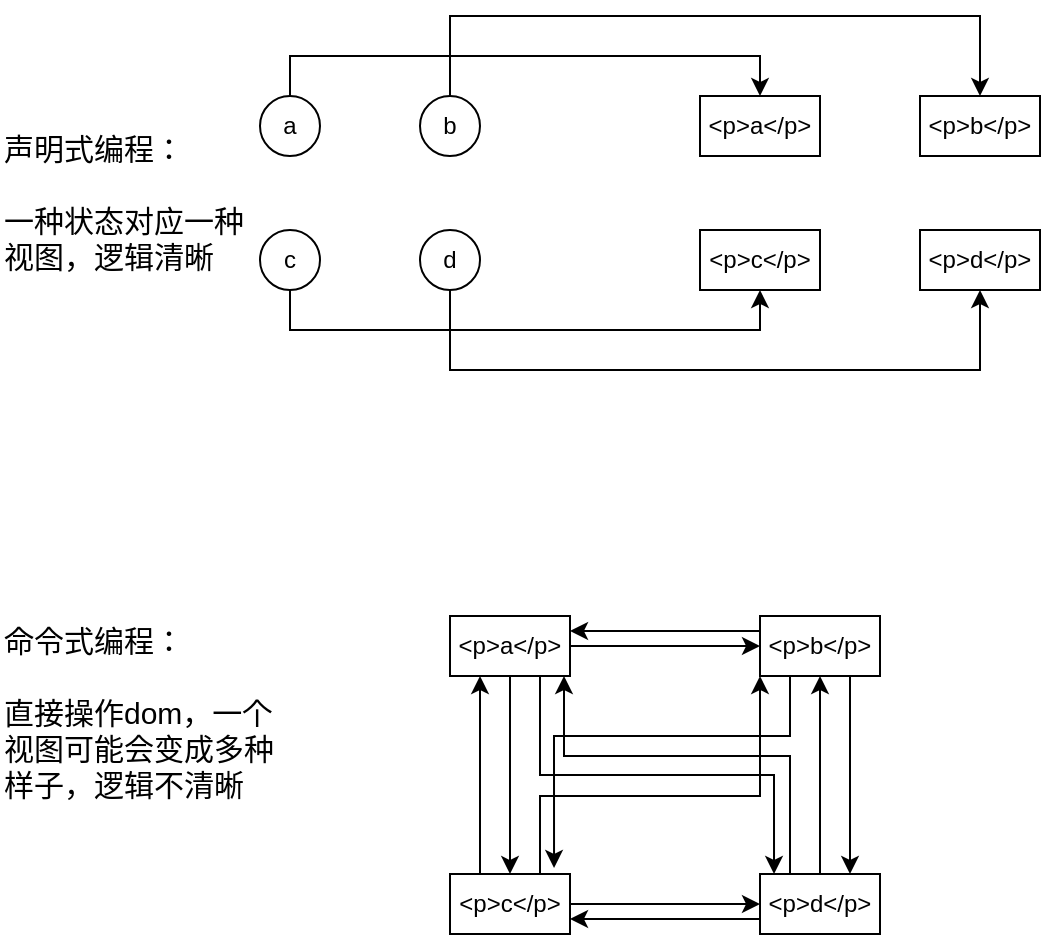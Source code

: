 <mxfile version="10.6.2" type="github"><diagram id="yxc6-cBnINvMYLfcbmT_" name="Page-1"><mxGraphModel dx="1332" dy="755" grid="1" gridSize="10" guides="1" tooltips="1" connect="1" arrows="1" fold="1" page="1" pageScale="1" pageWidth="827" pageHeight="1169" math="0" shadow="0"><root><mxCell id="0"/><mxCell id="1" parent="0"/><mxCell id="c9zWNhJnNk3QVZx8-VPe-13" style="edgeStyle=orthogonalEdgeStyle;rounded=0;orthogonalLoop=1;jettySize=auto;html=1;exitX=0.5;exitY=0;exitDx=0;exitDy=0;entryX=0.5;entryY=0;entryDx=0;entryDy=0;" edge="1" parent="1" source="c9zWNhJnNk3QVZx8-VPe-1" target="c9zWNhJnNk3QVZx8-VPe-5"><mxGeometry relative="1" as="geometry"/></mxCell><mxCell id="c9zWNhJnNk3QVZx8-VPe-1" value="a" style="ellipse;whiteSpace=wrap;html=1;aspect=fixed;" vertex="1" parent="1"><mxGeometry x="150" y="180" width="30" height="30" as="geometry"/></mxCell><mxCell id="c9zWNhJnNk3QVZx8-VPe-14" style="edgeStyle=orthogonalEdgeStyle;rounded=0;orthogonalLoop=1;jettySize=auto;html=1;exitX=0.5;exitY=0;exitDx=0;exitDy=0;entryX=0.5;entryY=0;entryDx=0;entryDy=0;" edge="1" parent="1" source="c9zWNhJnNk3QVZx8-VPe-2" target="c9zWNhJnNk3QVZx8-VPe-6"><mxGeometry relative="1" as="geometry"><Array as="points"><mxPoint x="245" y="140"/><mxPoint x="510" y="140"/></Array></mxGeometry></mxCell><mxCell id="c9zWNhJnNk3QVZx8-VPe-2" value="b" style="ellipse;whiteSpace=wrap;html=1;aspect=fixed;" vertex="1" parent="1"><mxGeometry x="230" y="180" width="30" height="30" as="geometry"/></mxCell><mxCell id="c9zWNhJnNk3QVZx8-VPe-15" style="edgeStyle=orthogonalEdgeStyle;rounded=0;orthogonalLoop=1;jettySize=auto;html=1;exitX=0.5;exitY=1;exitDx=0;exitDy=0;entryX=0.5;entryY=1;entryDx=0;entryDy=0;" edge="1" parent="1" source="c9zWNhJnNk3QVZx8-VPe-3" target="c9zWNhJnNk3QVZx8-VPe-7"><mxGeometry relative="1" as="geometry"/></mxCell><mxCell id="c9zWNhJnNk3QVZx8-VPe-3" value="c" style="ellipse;whiteSpace=wrap;html=1;aspect=fixed;" vertex="1" parent="1"><mxGeometry x="150" y="247" width="30" height="30" as="geometry"/></mxCell><mxCell id="c9zWNhJnNk3QVZx8-VPe-16" style="edgeStyle=orthogonalEdgeStyle;rounded=0;orthogonalLoop=1;jettySize=auto;html=1;exitX=0.5;exitY=1;exitDx=0;exitDy=0;entryX=0.5;entryY=1;entryDx=0;entryDy=0;" edge="1" parent="1" source="c9zWNhJnNk3QVZx8-VPe-4" target="c9zWNhJnNk3QVZx8-VPe-8"><mxGeometry relative="1" as="geometry"><Array as="points"><mxPoint x="245" y="317"/><mxPoint x="510" y="317"/></Array></mxGeometry></mxCell><mxCell id="c9zWNhJnNk3QVZx8-VPe-4" value="d" style="ellipse;whiteSpace=wrap;html=1;aspect=fixed;" vertex="1" parent="1"><mxGeometry x="230" y="247" width="30" height="30" as="geometry"/></mxCell><mxCell id="c9zWNhJnNk3QVZx8-VPe-5" value="&amp;lt;p&amp;gt;a&amp;lt;/p&amp;gt;" style="rounded=0;whiteSpace=wrap;html=1;" vertex="1" parent="1"><mxGeometry x="370" y="180" width="60" height="30" as="geometry"/></mxCell><mxCell id="c9zWNhJnNk3QVZx8-VPe-6" value="&lt;span&gt;&amp;lt;p&amp;gt;b&amp;lt;/p&amp;gt;&lt;/span&gt;" style="rounded=0;whiteSpace=wrap;html=1;" vertex="1" parent="1"><mxGeometry x="480" y="180" width="60" height="30" as="geometry"/></mxCell><mxCell id="c9zWNhJnNk3QVZx8-VPe-7" value="&lt;span&gt;&amp;lt;p&amp;gt;c&amp;lt;/p&amp;gt;&lt;/span&gt;" style="rounded=0;whiteSpace=wrap;html=1;" vertex="1" parent="1"><mxGeometry x="370" y="247" width="60" height="30" as="geometry"/></mxCell><mxCell id="c9zWNhJnNk3QVZx8-VPe-8" value="&lt;span&gt;&amp;lt;p&amp;gt;d&amp;lt;/p&amp;gt;&lt;/span&gt;" style="rounded=0;whiteSpace=wrap;html=1;" vertex="1" parent="1"><mxGeometry x="480" y="247" width="60" height="30" as="geometry"/></mxCell><mxCell id="c9zWNhJnNk3QVZx8-VPe-17" value="声明式编程：&lt;br style=&quot;font-size: 15px;&quot;&gt;&lt;br style=&quot;font-size: 15px;&quot;&gt;一种状态对应一种视图，逻辑清晰&lt;br style=&quot;font-size: 15px;&quot;&gt;" style="text;html=1;strokeColor=none;fillColor=none;align=left;verticalAlign=middle;whiteSpace=wrap;rounded=0;fontSize=15;" vertex="1" parent="1"><mxGeometry x="20" y="195" width="130" height="75" as="geometry"/></mxCell><mxCell id="c9zWNhJnNk3QVZx8-VPe-22" style="edgeStyle=orthogonalEdgeStyle;rounded=0;orthogonalLoop=1;jettySize=auto;html=1;exitX=0.5;exitY=1;exitDx=0;exitDy=0;" edge="1" parent="1" source="c9zWNhJnNk3QVZx8-VPe-18" target="c9zWNhJnNk3QVZx8-VPe-20"><mxGeometry relative="1" as="geometry"/></mxCell><mxCell id="c9zWNhJnNk3QVZx8-VPe-23" style="edgeStyle=orthogonalEdgeStyle;rounded=0;orthogonalLoop=1;jettySize=auto;html=1;exitX=1;exitY=0.5;exitDx=0;exitDy=0;" edge="1" parent="1" source="c9zWNhJnNk3QVZx8-VPe-18" target="c9zWNhJnNk3QVZx8-VPe-19"><mxGeometry relative="1" as="geometry"/></mxCell><mxCell id="c9zWNhJnNk3QVZx8-VPe-36" style="edgeStyle=orthogonalEdgeStyle;rounded=0;orthogonalLoop=1;jettySize=auto;html=1;exitX=0.75;exitY=1;exitDx=0;exitDy=0;entryX=0.117;entryY=0;entryDx=0;entryDy=0;entryPerimeter=0;" edge="1" parent="1" source="c9zWNhJnNk3QVZx8-VPe-18" target="c9zWNhJnNk3QVZx8-VPe-21"><mxGeometry relative="1" as="geometry"/></mxCell><mxCell id="c9zWNhJnNk3QVZx8-VPe-18" value="&amp;lt;p&amp;gt;a&amp;lt;/p&amp;gt;" style="rounded=0;whiteSpace=wrap;html=1;" vertex="1" parent="1"><mxGeometry x="245" y="440" width="60" height="30" as="geometry"/></mxCell><mxCell id="c9zWNhJnNk3QVZx8-VPe-28" style="edgeStyle=orthogonalEdgeStyle;rounded=0;orthogonalLoop=1;jettySize=auto;html=1;exitX=0;exitY=0.25;exitDx=0;exitDy=0;entryX=1;entryY=0.25;entryDx=0;entryDy=0;" edge="1" parent="1" source="c9zWNhJnNk3QVZx8-VPe-19" target="c9zWNhJnNk3QVZx8-VPe-18"><mxGeometry relative="1" as="geometry"/></mxCell><mxCell id="c9zWNhJnNk3QVZx8-VPe-34" style="edgeStyle=orthogonalEdgeStyle;rounded=0;orthogonalLoop=1;jettySize=auto;html=1;exitX=0.75;exitY=1;exitDx=0;exitDy=0;entryX=0.75;entryY=0;entryDx=0;entryDy=0;" edge="1" parent="1" source="c9zWNhJnNk3QVZx8-VPe-19" target="c9zWNhJnNk3QVZx8-VPe-21"><mxGeometry relative="1" as="geometry"/></mxCell><mxCell id="c9zWNhJnNk3QVZx8-VPe-40" style="edgeStyle=orthogonalEdgeStyle;rounded=0;orthogonalLoop=1;jettySize=auto;html=1;exitX=0.25;exitY=1;exitDx=0;exitDy=0;entryX=0.867;entryY=-0.1;entryDx=0;entryDy=0;entryPerimeter=0;" edge="1" parent="1" source="c9zWNhJnNk3QVZx8-VPe-19" target="c9zWNhJnNk3QVZx8-VPe-20"><mxGeometry relative="1" as="geometry"><Array as="points"><mxPoint x="415" y="500"/><mxPoint x="297" y="500"/></Array></mxGeometry></mxCell><mxCell id="c9zWNhJnNk3QVZx8-VPe-19" value="&lt;span&gt;&amp;lt;p&amp;gt;b&amp;lt;/p&amp;gt;&lt;/span&gt;" style="rounded=0;whiteSpace=wrap;html=1;" vertex="1" parent="1"><mxGeometry x="400" y="440" width="60" height="30" as="geometry"/></mxCell><mxCell id="c9zWNhJnNk3QVZx8-VPe-25" style="edgeStyle=orthogonalEdgeStyle;rounded=0;orthogonalLoop=1;jettySize=auto;html=1;exitX=1;exitY=0.5;exitDx=0;exitDy=0;entryX=0;entryY=0.5;entryDx=0;entryDy=0;" edge="1" parent="1" source="c9zWNhJnNk3QVZx8-VPe-20" target="c9zWNhJnNk3QVZx8-VPe-21"><mxGeometry relative="1" as="geometry"/></mxCell><mxCell id="c9zWNhJnNk3QVZx8-VPe-26" style="edgeStyle=orthogonalEdgeStyle;rounded=0;orthogonalLoop=1;jettySize=auto;html=1;exitX=0.25;exitY=0;exitDx=0;exitDy=0;entryX=0.25;entryY=1;entryDx=0;entryDy=0;" edge="1" parent="1" source="c9zWNhJnNk3QVZx8-VPe-20" target="c9zWNhJnNk3QVZx8-VPe-18"><mxGeometry relative="1" as="geometry"/></mxCell><mxCell id="c9zWNhJnNk3QVZx8-VPe-39" style="edgeStyle=orthogonalEdgeStyle;rounded=0;orthogonalLoop=1;jettySize=auto;html=1;exitX=0.75;exitY=0;exitDx=0;exitDy=0;entryX=0;entryY=1;entryDx=0;entryDy=0;entryPerimeter=0;" edge="1" parent="1" source="c9zWNhJnNk3QVZx8-VPe-20" target="c9zWNhJnNk3QVZx8-VPe-19"><mxGeometry relative="1" as="geometry"><Array as="points"><mxPoint x="290" y="530"/><mxPoint x="400" y="530"/></Array></mxGeometry></mxCell><mxCell id="c9zWNhJnNk3QVZx8-VPe-20" value="&lt;span&gt;&amp;lt;p&amp;gt;c&amp;lt;/p&amp;gt;&lt;/span&gt;" style="rounded=0;whiteSpace=wrap;html=1;" vertex="1" parent="1"><mxGeometry x="245" y="569" width="60" height="30" as="geometry"/></mxCell><mxCell id="c9zWNhJnNk3QVZx8-VPe-31" style="edgeStyle=orthogonalEdgeStyle;rounded=0;orthogonalLoop=1;jettySize=auto;html=1;exitX=0;exitY=0.75;exitDx=0;exitDy=0;entryX=1;entryY=0.75;entryDx=0;entryDy=0;" edge="1" parent="1" source="c9zWNhJnNk3QVZx8-VPe-21" target="c9zWNhJnNk3QVZx8-VPe-20"><mxGeometry relative="1" as="geometry"/></mxCell><mxCell id="c9zWNhJnNk3QVZx8-VPe-35" style="edgeStyle=orthogonalEdgeStyle;rounded=0;orthogonalLoop=1;jettySize=auto;html=1;exitX=0.5;exitY=0;exitDx=0;exitDy=0;entryX=0.5;entryY=1;entryDx=0;entryDy=0;" edge="1" parent="1" source="c9zWNhJnNk3QVZx8-VPe-21" target="c9zWNhJnNk3QVZx8-VPe-19"><mxGeometry relative="1" as="geometry"/></mxCell><mxCell id="c9zWNhJnNk3QVZx8-VPe-37" style="edgeStyle=orthogonalEdgeStyle;rounded=0;orthogonalLoop=1;jettySize=auto;html=1;exitX=0.25;exitY=0;exitDx=0;exitDy=0;entryX=0.95;entryY=1;entryDx=0;entryDy=0;entryPerimeter=0;" edge="1" parent="1" source="c9zWNhJnNk3QVZx8-VPe-21" target="c9zWNhJnNk3QVZx8-VPe-18"><mxGeometry relative="1" as="geometry"><Array as="points"><mxPoint x="415" y="510"/><mxPoint x="302" y="510"/></Array></mxGeometry></mxCell><mxCell id="c9zWNhJnNk3QVZx8-VPe-21" value="&lt;span&gt;&amp;lt;p&amp;gt;d&amp;lt;/p&amp;gt;&lt;/span&gt;" style="rounded=0;whiteSpace=wrap;html=1;" vertex="1" parent="1"><mxGeometry x="400" y="569" width="60" height="30" as="geometry"/></mxCell><mxCell id="c9zWNhJnNk3QVZx8-VPe-32" value="命令式编程：&lt;br style=&quot;font-size: 15px;&quot;&gt;&lt;br style=&quot;font-size: 15px;&quot;&gt;直接操作dom，一个视图可能会变成多种样子，逻辑不清晰&lt;br style=&quot;font-size: 15px;&quot;&gt;" style="text;html=1;strokeColor=none;fillColor=none;align=left;verticalAlign=middle;whiteSpace=wrap;rounded=0;fontSize=15;" vertex="1" parent="1"><mxGeometry x="20" y="450" width="150" height="75" as="geometry"/></mxCell></root></mxGraphModel></diagram></mxfile>